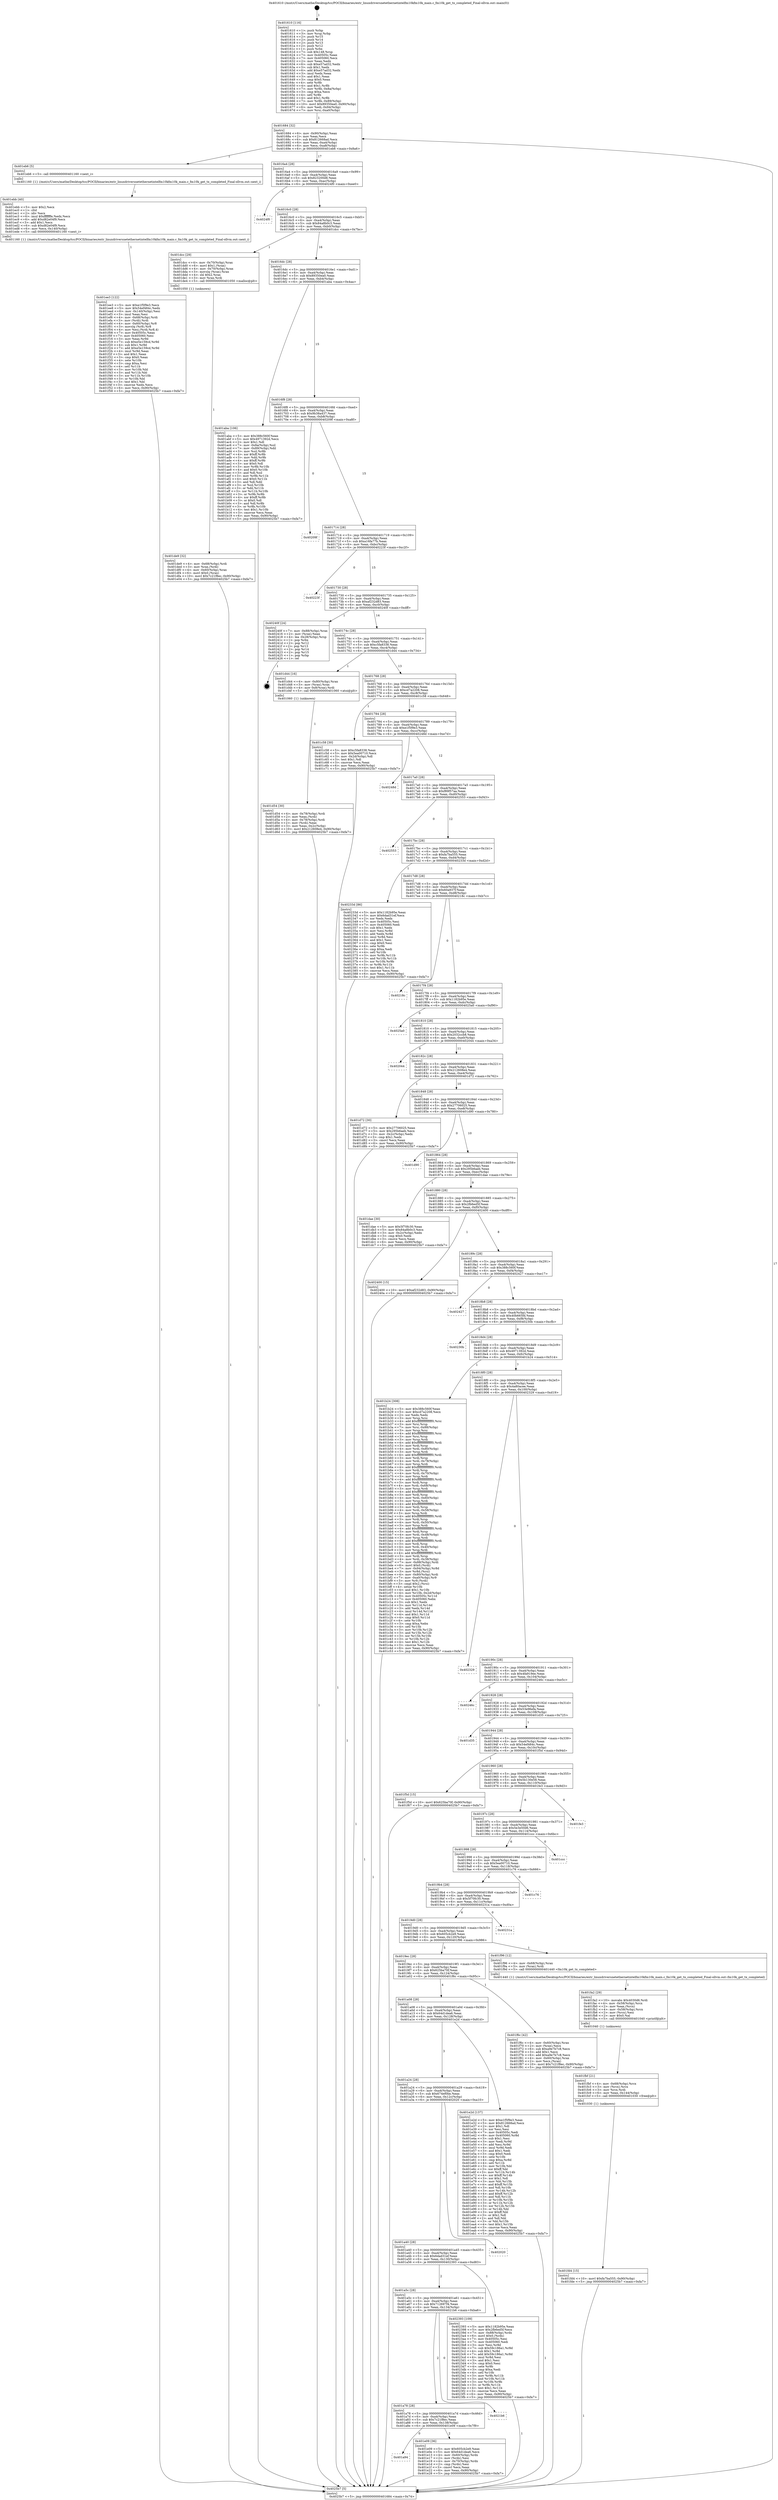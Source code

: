 digraph "0x401610" {
  label = "0x401610 (/mnt/c/Users/mathe/Desktop/tcc/POCII/binaries/extr_linuxdriversnetethernetintelfm10kfm10k_main.c_fm10k_get_tx_completed_Final-ollvm.out::main(0))"
  labelloc = "t"
  node[shape=record]

  Entry [label="",width=0.3,height=0.3,shape=circle,fillcolor=black,style=filled]
  "0x401684" [label="{
     0x401684 [32]\l
     | [instrs]\l
     &nbsp;&nbsp;0x401684 \<+6\>: mov -0x90(%rbp),%eax\l
     &nbsp;&nbsp;0x40168a \<+2\>: mov %eax,%ecx\l
     &nbsp;&nbsp;0x40168c \<+6\>: sub $0x812668ad,%ecx\l
     &nbsp;&nbsp;0x401692 \<+6\>: mov %eax,-0xa4(%rbp)\l
     &nbsp;&nbsp;0x401698 \<+6\>: mov %ecx,-0xa8(%rbp)\l
     &nbsp;&nbsp;0x40169e \<+6\>: je 0000000000401eb6 \<main+0x8a6\>\l
  }"]
  "0x401eb6" [label="{
     0x401eb6 [5]\l
     | [instrs]\l
     &nbsp;&nbsp;0x401eb6 \<+5\>: call 0000000000401160 \<next_i\>\l
     | [calls]\l
     &nbsp;&nbsp;0x401160 \{1\} (/mnt/c/Users/mathe/Desktop/tcc/POCII/binaries/extr_linuxdriversnetethernetintelfm10kfm10k_main.c_fm10k_get_tx_completed_Final-ollvm.out::next_i)\l
  }"]
  "0x4016a4" [label="{
     0x4016a4 [28]\l
     | [instrs]\l
     &nbsp;&nbsp;0x4016a4 \<+5\>: jmp 00000000004016a9 \<main+0x99\>\l
     &nbsp;&nbsp;0x4016a9 \<+6\>: mov -0xa4(%rbp),%eax\l
     &nbsp;&nbsp;0x4016af \<+5\>: sub $0x823200d8,%eax\l
     &nbsp;&nbsp;0x4016b4 \<+6\>: mov %eax,-0xac(%rbp)\l
     &nbsp;&nbsp;0x4016ba \<+6\>: je 00000000004024f0 \<main+0xee0\>\l
  }"]
  Exit [label="",width=0.3,height=0.3,shape=circle,fillcolor=black,style=filled,peripheries=2]
  "0x4024f0" [label="{
     0x4024f0\l
  }", style=dashed]
  "0x4016c0" [label="{
     0x4016c0 [28]\l
     | [instrs]\l
     &nbsp;&nbsp;0x4016c0 \<+5\>: jmp 00000000004016c5 \<main+0xb5\>\l
     &nbsp;&nbsp;0x4016c5 \<+6\>: mov -0xa4(%rbp),%eax\l
     &nbsp;&nbsp;0x4016cb \<+5\>: sub $0x84a8b0c3,%eax\l
     &nbsp;&nbsp;0x4016d0 \<+6\>: mov %eax,-0xb0(%rbp)\l
     &nbsp;&nbsp;0x4016d6 \<+6\>: je 0000000000401dcc \<main+0x7bc\>\l
  }"]
  "0x401fd4" [label="{
     0x401fd4 [15]\l
     | [instrs]\l
     &nbsp;&nbsp;0x401fd4 \<+10\>: movl $0xfa7ba555,-0x90(%rbp)\l
     &nbsp;&nbsp;0x401fde \<+5\>: jmp 00000000004025b7 \<main+0xfa7\>\l
  }"]
  "0x401dcc" [label="{
     0x401dcc [29]\l
     | [instrs]\l
     &nbsp;&nbsp;0x401dcc \<+4\>: mov -0x70(%rbp),%rax\l
     &nbsp;&nbsp;0x401dd0 \<+6\>: movl $0x1,(%rax)\l
     &nbsp;&nbsp;0x401dd6 \<+4\>: mov -0x70(%rbp),%rax\l
     &nbsp;&nbsp;0x401dda \<+3\>: movslq (%rax),%rax\l
     &nbsp;&nbsp;0x401ddd \<+4\>: shl $0x2,%rax\l
     &nbsp;&nbsp;0x401de1 \<+3\>: mov %rax,%rdi\l
     &nbsp;&nbsp;0x401de4 \<+5\>: call 0000000000401050 \<malloc@plt\>\l
     | [calls]\l
     &nbsp;&nbsp;0x401050 \{1\} (unknown)\l
  }"]
  "0x4016dc" [label="{
     0x4016dc [28]\l
     | [instrs]\l
     &nbsp;&nbsp;0x4016dc \<+5\>: jmp 00000000004016e1 \<main+0xd1\>\l
     &nbsp;&nbsp;0x4016e1 \<+6\>: mov -0xa4(%rbp),%eax\l
     &nbsp;&nbsp;0x4016e7 \<+5\>: sub $0x89350ea0,%eax\l
     &nbsp;&nbsp;0x4016ec \<+6\>: mov %eax,-0xb4(%rbp)\l
     &nbsp;&nbsp;0x4016f2 \<+6\>: je 0000000000401aba \<main+0x4aa\>\l
  }"]
  "0x401fbf" [label="{
     0x401fbf [21]\l
     | [instrs]\l
     &nbsp;&nbsp;0x401fbf \<+4\>: mov -0x68(%rbp),%rcx\l
     &nbsp;&nbsp;0x401fc3 \<+3\>: mov (%rcx),%rcx\l
     &nbsp;&nbsp;0x401fc6 \<+3\>: mov %rcx,%rdi\l
     &nbsp;&nbsp;0x401fc9 \<+6\>: mov %eax,-0x144(%rbp)\l
     &nbsp;&nbsp;0x401fcf \<+5\>: call 0000000000401030 \<free@plt\>\l
     | [calls]\l
     &nbsp;&nbsp;0x401030 \{1\} (unknown)\l
  }"]
  "0x401aba" [label="{
     0x401aba [106]\l
     | [instrs]\l
     &nbsp;&nbsp;0x401aba \<+5\>: mov $0x388c560f,%eax\l
     &nbsp;&nbsp;0x401abf \<+5\>: mov $0x4971392d,%ecx\l
     &nbsp;&nbsp;0x401ac4 \<+2\>: mov $0x1,%dl\l
     &nbsp;&nbsp;0x401ac6 \<+7\>: mov -0x8a(%rbp),%sil\l
     &nbsp;&nbsp;0x401acd \<+7\>: mov -0x89(%rbp),%dil\l
     &nbsp;&nbsp;0x401ad4 \<+3\>: mov %sil,%r8b\l
     &nbsp;&nbsp;0x401ad7 \<+4\>: xor $0xff,%r8b\l
     &nbsp;&nbsp;0x401adb \<+3\>: mov %dil,%r9b\l
     &nbsp;&nbsp;0x401ade \<+4\>: xor $0xff,%r9b\l
     &nbsp;&nbsp;0x401ae2 \<+3\>: xor $0x0,%dl\l
     &nbsp;&nbsp;0x401ae5 \<+3\>: mov %r8b,%r10b\l
     &nbsp;&nbsp;0x401ae8 \<+4\>: and $0x0,%r10b\l
     &nbsp;&nbsp;0x401aec \<+3\>: and %dl,%sil\l
     &nbsp;&nbsp;0x401aef \<+3\>: mov %r9b,%r11b\l
     &nbsp;&nbsp;0x401af2 \<+4\>: and $0x0,%r11b\l
     &nbsp;&nbsp;0x401af6 \<+3\>: and %dl,%dil\l
     &nbsp;&nbsp;0x401af9 \<+3\>: or %sil,%r10b\l
     &nbsp;&nbsp;0x401afc \<+3\>: or %dil,%r11b\l
     &nbsp;&nbsp;0x401aff \<+3\>: xor %r11b,%r10b\l
     &nbsp;&nbsp;0x401b02 \<+3\>: or %r9b,%r8b\l
     &nbsp;&nbsp;0x401b05 \<+4\>: xor $0xff,%r8b\l
     &nbsp;&nbsp;0x401b09 \<+3\>: or $0x0,%dl\l
     &nbsp;&nbsp;0x401b0c \<+3\>: and %dl,%r8b\l
     &nbsp;&nbsp;0x401b0f \<+3\>: or %r8b,%r10b\l
     &nbsp;&nbsp;0x401b12 \<+4\>: test $0x1,%r10b\l
     &nbsp;&nbsp;0x401b16 \<+3\>: cmovne %ecx,%eax\l
     &nbsp;&nbsp;0x401b19 \<+6\>: mov %eax,-0x90(%rbp)\l
     &nbsp;&nbsp;0x401b1f \<+5\>: jmp 00000000004025b7 \<main+0xfa7\>\l
  }"]
  "0x4016f8" [label="{
     0x4016f8 [28]\l
     | [instrs]\l
     &nbsp;&nbsp;0x4016f8 \<+5\>: jmp 00000000004016fd \<main+0xed\>\l
     &nbsp;&nbsp;0x4016fd \<+6\>: mov -0xa4(%rbp),%eax\l
     &nbsp;&nbsp;0x401703 \<+5\>: sub $0x9b38a437,%eax\l
     &nbsp;&nbsp;0x401708 \<+6\>: mov %eax,-0xb8(%rbp)\l
     &nbsp;&nbsp;0x40170e \<+6\>: je 000000000040209f \<main+0xa8f\>\l
  }"]
  "0x4025b7" [label="{
     0x4025b7 [5]\l
     | [instrs]\l
     &nbsp;&nbsp;0x4025b7 \<+5\>: jmp 0000000000401684 \<main+0x74\>\l
  }"]
  "0x401610" [label="{
     0x401610 [116]\l
     | [instrs]\l
     &nbsp;&nbsp;0x401610 \<+1\>: push %rbp\l
     &nbsp;&nbsp;0x401611 \<+3\>: mov %rsp,%rbp\l
     &nbsp;&nbsp;0x401614 \<+2\>: push %r15\l
     &nbsp;&nbsp;0x401616 \<+2\>: push %r14\l
     &nbsp;&nbsp;0x401618 \<+2\>: push %r13\l
     &nbsp;&nbsp;0x40161a \<+2\>: push %r12\l
     &nbsp;&nbsp;0x40161c \<+1\>: push %rbx\l
     &nbsp;&nbsp;0x40161d \<+7\>: sub $0x148,%rsp\l
     &nbsp;&nbsp;0x401624 \<+7\>: mov 0x40505c,%eax\l
     &nbsp;&nbsp;0x40162b \<+7\>: mov 0x405060,%ecx\l
     &nbsp;&nbsp;0x401632 \<+2\>: mov %eax,%edx\l
     &nbsp;&nbsp;0x401634 \<+6\>: sub $0xe57ad32,%edx\l
     &nbsp;&nbsp;0x40163a \<+3\>: sub $0x1,%edx\l
     &nbsp;&nbsp;0x40163d \<+6\>: add $0xe57ad32,%edx\l
     &nbsp;&nbsp;0x401643 \<+3\>: imul %edx,%eax\l
     &nbsp;&nbsp;0x401646 \<+3\>: and $0x1,%eax\l
     &nbsp;&nbsp;0x401649 \<+3\>: cmp $0x0,%eax\l
     &nbsp;&nbsp;0x40164c \<+4\>: sete %r8b\l
     &nbsp;&nbsp;0x401650 \<+4\>: and $0x1,%r8b\l
     &nbsp;&nbsp;0x401654 \<+7\>: mov %r8b,-0x8a(%rbp)\l
     &nbsp;&nbsp;0x40165b \<+3\>: cmp $0xa,%ecx\l
     &nbsp;&nbsp;0x40165e \<+4\>: setl %r8b\l
     &nbsp;&nbsp;0x401662 \<+4\>: and $0x1,%r8b\l
     &nbsp;&nbsp;0x401666 \<+7\>: mov %r8b,-0x89(%rbp)\l
     &nbsp;&nbsp;0x40166d \<+10\>: movl $0x89350ea0,-0x90(%rbp)\l
     &nbsp;&nbsp;0x401677 \<+6\>: mov %edi,-0x94(%rbp)\l
     &nbsp;&nbsp;0x40167d \<+7\>: mov %rsi,-0xa0(%rbp)\l
  }"]
  "0x401fa2" [label="{
     0x401fa2 [29]\l
     | [instrs]\l
     &nbsp;&nbsp;0x401fa2 \<+10\>: movabs $0x4030d6,%rdi\l
     &nbsp;&nbsp;0x401fac \<+4\>: mov -0x58(%rbp),%rcx\l
     &nbsp;&nbsp;0x401fb0 \<+2\>: mov %eax,(%rcx)\l
     &nbsp;&nbsp;0x401fb2 \<+4\>: mov -0x58(%rbp),%rcx\l
     &nbsp;&nbsp;0x401fb6 \<+2\>: mov (%rcx),%esi\l
     &nbsp;&nbsp;0x401fb8 \<+2\>: mov $0x0,%al\l
     &nbsp;&nbsp;0x401fba \<+5\>: call 0000000000401040 \<printf@plt\>\l
     | [calls]\l
     &nbsp;&nbsp;0x401040 \{1\} (unknown)\l
  }"]
  "0x40209f" [label="{
     0x40209f\l
  }", style=dashed]
  "0x401714" [label="{
     0x401714 [28]\l
     | [instrs]\l
     &nbsp;&nbsp;0x401714 \<+5\>: jmp 0000000000401719 \<main+0x109\>\l
     &nbsp;&nbsp;0x401719 \<+6\>: mov -0xa4(%rbp),%eax\l
     &nbsp;&nbsp;0x40171f \<+5\>: sub $0xa16fa77b,%eax\l
     &nbsp;&nbsp;0x401724 \<+6\>: mov %eax,-0xbc(%rbp)\l
     &nbsp;&nbsp;0x40172a \<+6\>: je 000000000040223f \<main+0xc2f\>\l
  }"]
  "0x401ee3" [label="{
     0x401ee3 [122]\l
     | [instrs]\l
     &nbsp;&nbsp;0x401ee3 \<+5\>: mov $0xe1f5f9e3,%ecx\l
     &nbsp;&nbsp;0x401ee8 \<+5\>: mov $0x54ef484c,%edx\l
     &nbsp;&nbsp;0x401eed \<+6\>: mov -0x140(%rbp),%esi\l
     &nbsp;&nbsp;0x401ef3 \<+3\>: imul %eax,%esi\l
     &nbsp;&nbsp;0x401ef6 \<+4\>: mov -0x68(%rbp),%rdi\l
     &nbsp;&nbsp;0x401efa \<+3\>: mov (%rdi),%rdi\l
     &nbsp;&nbsp;0x401efd \<+4\>: mov -0x60(%rbp),%r8\l
     &nbsp;&nbsp;0x401f01 \<+3\>: movslq (%r8),%r8\l
     &nbsp;&nbsp;0x401f04 \<+4\>: mov %esi,(%rdi,%r8,4)\l
     &nbsp;&nbsp;0x401f08 \<+7\>: mov 0x40505c,%eax\l
     &nbsp;&nbsp;0x401f0f \<+7\>: mov 0x405060,%esi\l
     &nbsp;&nbsp;0x401f16 \<+3\>: mov %eax,%r9d\l
     &nbsp;&nbsp;0x401f19 \<+7\>: sub $0xe5e159cd,%r9d\l
     &nbsp;&nbsp;0x401f20 \<+4\>: sub $0x1,%r9d\l
     &nbsp;&nbsp;0x401f24 \<+7\>: add $0xe5e159cd,%r9d\l
     &nbsp;&nbsp;0x401f2b \<+4\>: imul %r9d,%eax\l
     &nbsp;&nbsp;0x401f2f \<+3\>: and $0x1,%eax\l
     &nbsp;&nbsp;0x401f32 \<+3\>: cmp $0x0,%eax\l
     &nbsp;&nbsp;0x401f35 \<+4\>: sete %r10b\l
     &nbsp;&nbsp;0x401f39 \<+3\>: cmp $0xa,%esi\l
     &nbsp;&nbsp;0x401f3c \<+4\>: setl %r11b\l
     &nbsp;&nbsp;0x401f40 \<+3\>: mov %r10b,%bl\l
     &nbsp;&nbsp;0x401f43 \<+3\>: and %r11b,%bl\l
     &nbsp;&nbsp;0x401f46 \<+3\>: xor %r11b,%r10b\l
     &nbsp;&nbsp;0x401f49 \<+3\>: or %r10b,%bl\l
     &nbsp;&nbsp;0x401f4c \<+3\>: test $0x1,%bl\l
     &nbsp;&nbsp;0x401f4f \<+3\>: cmovne %edx,%ecx\l
     &nbsp;&nbsp;0x401f52 \<+6\>: mov %ecx,-0x90(%rbp)\l
     &nbsp;&nbsp;0x401f58 \<+5\>: jmp 00000000004025b7 \<main+0xfa7\>\l
  }"]
  "0x40223f" [label="{
     0x40223f\l
  }", style=dashed]
  "0x401730" [label="{
     0x401730 [28]\l
     | [instrs]\l
     &nbsp;&nbsp;0x401730 \<+5\>: jmp 0000000000401735 \<main+0x125\>\l
     &nbsp;&nbsp;0x401735 \<+6\>: mov -0xa4(%rbp),%eax\l
     &nbsp;&nbsp;0x40173b \<+5\>: sub $0xaf232d83,%eax\l
     &nbsp;&nbsp;0x401740 \<+6\>: mov %eax,-0xc0(%rbp)\l
     &nbsp;&nbsp;0x401746 \<+6\>: je 000000000040240f \<main+0xdff\>\l
  }"]
  "0x401ebb" [label="{
     0x401ebb [40]\l
     | [instrs]\l
     &nbsp;&nbsp;0x401ebb \<+5\>: mov $0x2,%ecx\l
     &nbsp;&nbsp;0x401ec0 \<+1\>: cltd\l
     &nbsp;&nbsp;0x401ec1 \<+2\>: idiv %ecx\l
     &nbsp;&nbsp;0x401ec3 \<+6\>: imul $0xfffffffe,%edx,%ecx\l
     &nbsp;&nbsp;0x401ec9 \<+6\>: add $0xd82e04f9,%ecx\l
     &nbsp;&nbsp;0x401ecf \<+3\>: add $0x1,%ecx\l
     &nbsp;&nbsp;0x401ed2 \<+6\>: sub $0xd82e04f9,%ecx\l
     &nbsp;&nbsp;0x401ed8 \<+6\>: mov %ecx,-0x140(%rbp)\l
     &nbsp;&nbsp;0x401ede \<+5\>: call 0000000000401160 \<next_i\>\l
     | [calls]\l
     &nbsp;&nbsp;0x401160 \{1\} (/mnt/c/Users/mathe/Desktop/tcc/POCII/binaries/extr_linuxdriversnetethernetintelfm10kfm10k_main.c_fm10k_get_tx_completed_Final-ollvm.out::next_i)\l
  }"]
  "0x40240f" [label="{
     0x40240f [24]\l
     | [instrs]\l
     &nbsp;&nbsp;0x40240f \<+7\>: mov -0x88(%rbp),%rax\l
     &nbsp;&nbsp;0x402416 \<+2\>: mov (%rax),%eax\l
     &nbsp;&nbsp;0x402418 \<+4\>: lea -0x28(%rbp),%rsp\l
     &nbsp;&nbsp;0x40241c \<+1\>: pop %rbx\l
     &nbsp;&nbsp;0x40241d \<+2\>: pop %r12\l
     &nbsp;&nbsp;0x40241f \<+2\>: pop %r13\l
     &nbsp;&nbsp;0x402421 \<+2\>: pop %r14\l
     &nbsp;&nbsp;0x402423 \<+2\>: pop %r15\l
     &nbsp;&nbsp;0x402425 \<+1\>: pop %rbp\l
     &nbsp;&nbsp;0x402426 \<+1\>: ret\l
  }"]
  "0x40174c" [label="{
     0x40174c [28]\l
     | [instrs]\l
     &nbsp;&nbsp;0x40174c \<+5\>: jmp 0000000000401751 \<main+0x141\>\l
     &nbsp;&nbsp;0x401751 \<+6\>: mov -0xa4(%rbp),%eax\l
     &nbsp;&nbsp;0x401757 \<+5\>: sub $0xc5fa8338,%eax\l
     &nbsp;&nbsp;0x40175c \<+6\>: mov %eax,-0xc4(%rbp)\l
     &nbsp;&nbsp;0x401762 \<+6\>: je 0000000000401d44 \<main+0x734\>\l
  }"]
  "0x401a94" [label="{
     0x401a94\l
  }", style=dashed]
  "0x401d44" [label="{
     0x401d44 [16]\l
     | [instrs]\l
     &nbsp;&nbsp;0x401d44 \<+4\>: mov -0x80(%rbp),%rax\l
     &nbsp;&nbsp;0x401d48 \<+3\>: mov (%rax),%rax\l
     &nbsp;&nbsp;0x401d4b \<+4\>: mov 0x8(%rax),%rdi\l
     &nbsp;&nbsp;0x401d4f \<+5\>: call 0000000000401060 \<atoi@plt\>\l
     | [calls]\l
     &nbsp;&nbsp;0x401060 \{1\} (unknown)\l
  }"]
  "0x401768" [label="{
     0x401768 [28]\l
     | [instrs]\l
     &nbsp;&nbsp;0x401768 \<+5\>: jmp 000000000040176d \<main+0x15d\>\l
     &nbsp;&nbsp;0x40176d \<+6\>: mov -0xa4(%rbp),%eax\l
     &nbsp;&nbsp;0x401773 \<+5\>: sub $0xcd7a2208,%eax\l
     &nbsp;&nbsp;0x401778 \<+6\>: mov %eax,-0xc8(%rbp)\l
     &nbsp;&nbsp;0x40177e \<+6\>: je 0000000000401c58 \<main+0x648\>\l
  }"]
  "0x401e09" [label="{
     0x401e09 [36]\l
     | [instrs]\l
     &nbsp;&nbsp;0x401e09 \<+5\>: mov $0x605cb2e9,%eax\l
     &nbsp;&nbsp;0x401e0e \<+5\>: mov $0x64d1dea6,%ecx\l
     &nbsp;&nbsp;0x401e13 \<+4\>: mov -0x60(%rbp),%rdx\l
     &nbsp;&nbsp;0x401e17 \<+2\>: mov (%rdx),%esi\l
     &nbsp;&nbsp;0x401e19 \<+4\>: mov -0x70(%rbp),%rdx\l
     &nbsp;&nbsp;0x401e1d \<+2\>: cmp (%rdx),%esi\l
     &nbsp;&nbsp;0x401e1f \<+3\>: cmovl %ecx,%eax\l
     &nbsp;&nbsp;0x401e22 \<+6\>: mov %eax,-0x90(%rbp)\l
     &nbsp;&nbsp;0x401e28 \<+5\>: jmp 00000000004025b7 \<main+0xfa7\>\l
  }"]
  "0x401c58" [label="{
     0x401c58 [30]\l
     | [instrs]\l
     &nbsp;&nbsp;0x401c58 \<+5\>: mov $0xc5fa8338,%eax\l
     &nbsp;&nbsp;0x401c5d \<+5\>: mov $0x5ea00710,%ecx\l
     &nbsp;&nbsp;0x401c62 \<+3\>: mov -0x2d(%rbp),%dl\l
     &nbsp;&nbsp;0x401c65 \<+3\>: test $0x1,%dl\l
     &nbsp;&nbsp;0x401c68 \<+3\>: cmovne %ecx,%eax\l
     &nbsp;&nbsp;0x401c6b \<+6\>: mov %eax,-0x90(%rbp)\l
     &nbsp;&nbsp;0x401c71 \<+5\>: jmp 00000000004025b7 \<main+0xfa7\>\l
  }"]
  "0x401784" [label="{
     0x401784 [28]\l
     | [instrs]\l
     &nbsp;&nbsp;0x401784 \<+5\>: jmp 0000000000401789 \<main+0x179\>\l
     &nbsp;&nbsp;0x401789 \<+6\>: mov -0xa4(%rbp),%eax\l
     &nbsp;&nbsp;0x40178f \<+5\>: sub $0xe1f5f9e3,%eax\l
     &nbsp;&nbsp;0x401794 \<+6\>: mov %eax,-0xcc(%rbp)\l
     &nbsp;&nbsp;0x40179a \<+6\>: je 000000000040248d \<main+0xe7d\>\l
  }"]
  "0x401a78" [label="{
     0x401a78 [28]\l
     | [instrs]\l
     &nbsp;&nbsp;0x401a78 \<+5\>: jmp 0000000000401a7d \<main+0x46d\>\l
     &nbsp;&nbsp;0x401a7d \<+6\>: mov -0xa4(%rbp),%eax\l
     &nbsp;&nbsp;0x401a83 \<+5\>: sub $0x7c21f8ec,%eax\l
     &nbsp;&nbsp;0x401a88 \<+6\>: mov %eax,-0x138(%rbp)\l
     &nbsp;&nbsp;0x401a8e \<+6\>: je 0000000000401e09 \<main+0x7f9\>\l
  }"]
  "0x40248d" [label="{
     0x40248d\l
  }", style=dashed]
  "0x4017a0" [label="{
     0x4017a0 [28]\l
     | [instrs]\l
     &nbsp;&nbsp;0x4017a0 \<+5\>: jmp 00000000004017a5 \<main+0x195\>\l
     &nbsp;&nbsp;0x4017a5 \<+6\>: mov -0xa4(%rbp),%eax\l
     &nbsp;&nbsp;0x4017ab \<+5\>: sub $0xf89f57aa,%eax\l
     &nbsp;&nbsp;0x4017b0 \<+6\>: mov %eax,-0xd0(%rbp)\l
     &nbsp;&nbsp;0x4017b6 \<+6\>: je 0000000000402553 \<main+0xf43\>\l
  }"]
  "0x4021b6" [label="{
     0x4021b6\l
  }", style=dashed]
  "0x402553" [label="{
     0x402553\l
  }", style=dashed]
  "0x4017bc" [label="{
     0x4017bc [28]\l
     | [instrs]\l
     &nbsp;&nbsp;0x4017bc \<+5\>: jmp 00000000004017c1 \<main+0x1b1\>\l
     &nbsp;&nbsp;0x4017c1 \<+6\>: mov -0xa4(%rbp),%eax\l
     &nbsp;&nbsp;0x4017c7 \<+5\>: sub $0xfa7ba555,%eax\l
     &nbsp;&nbsp;0x4017cc \<+6\>: mov %eax,-0xd4(%rbp)\l
     &nbsp;&nbsp;0x4017d2 \<+6\>: je 000000000040233d \<main+0xd2d\>\l
  }"]
  "0x401a5c" [label="{
     0x401a5c [28]\l
     | [instrs]\l
     &nbsp;&nbsp;0x401a5c \<+5\>: jmp 0000000000401a61 \<main+0x451\>\l
     &nbsp;&nbsp;0x401a61 \<+6\>: mov -0xa4(%rbp),%eax\l
     &nbsp;&nbsp;0x401a67 \<+5\>: sub $0x712697f4,%eax\l
     &nbsp;&nbsp;0x401a6c \<+6\>: mov %eax,-0x134(%rbp)\l
     &nbsp;&nbsp;0x401a72 \<+6\>: je 00000000004021b6 \<main+0xba6\>\l
  }"]
  "0x40233d" [label="{
     0x40233d [86]\l
     | [instrs]\l
     &nbsp;&nbsp;0x40233d \<+5\>: mov $0x1182b95e,%eax\l
     &nbsp;&nbsp;0x402342 \<+5\>: mov $0x6dad31ef,%ecx\l
     &nbsp;&nbsp;0x402347 \<+2\>: xor %edx,%edx\l
     &nbsp;&nbsp;0x402349 \<+7\>: mov 0x40505c,%esi\l
     &nbsp;&nbsp;0x402350 \<+7\>: mov 0x405060,%edi\l
     &nbsp;&nbsp;0x402357 \<+3\>: sub $0x1,%edx\l
     &nbsp;&nbsp;0x40235a \<+3\>: mov %esi,%r8d\l
     &nbsp;&nbsp;0x40235d \<+3\>: add %edx,%r8d\l
     &nbsp;&nbsp;0x402360 \<+4\>: imul %r8d,%esi\l
     &nbsp;&nbsp;0x402364 \<+3\>: and $0x1,%esi\l
     &nbsp;&nbsp;0x402367 \<+3\>: cmp $0x0,%esi\l
     &nbsp;&nbsp;0x40236a \<+4\>: sete %r9b\l
     &nbsp;&nbsp;0x40236e \<+3\>: cmp $0xa,%edi\l
     &nbsp;&nbsp;0x402371 \<+4\>: setl %r10b\l
     &nbsp;&nbsp;0x402375 \<+3\>: mov %r9b,%r11b\l
     &nbsp;&nbsp;0x402378 \<+3\>: and %r10b,%r11b\l
     &nbsp;&nbsp;0x40237b \<+3\>: xor %r10b,%r9b\l
     &nbsp;&nbsp;0x40237e \<+3\>: or %r9b,%r11b\l
     &nbsp;&nbsp;0x402381 \<+4\>: test $0x1,%r11b\l
     &nbsp;&nbsp;0x402385 \<+3\>: cmovne %ecx,%eax\l
     &nbsp;&nbsp;0x402388 \<+6\>: mov %eax,-0x90(%rbp)\l
     &nbsp;&nbsp;0x40238e \<+5\>: jmp 00000000004025b7 \<main+0xfa7\>\l
  }"]
  "0x4017d8" [label="{
     0x4017d8 [28]\l
     | [instrs]\l
     &nbsp;&nbsp;0x4017d8 \<+5\>: jmp 00000000004017dd \<main+0x1cd\>\l
     &nbsp;&nbsp;0x4017dd \<+6\>: mov -0xa4(%rbp),%eax\l
     &nbsp;&nbsp;0x4017e3 \<+5\>: sub $0x60a937f,%eax\l
     &nbsp;&nbsp;0x4017e8 \<+6\>: mov %eax,-0xd8(%rbp)\l
     &nbsp;&nbsp;0x4017ee \<+6\>: je 000000000040218c \<main+0xb7c\>\l
  }"]
  "0x402393" [label="{
     0x402393 [109]\l
     | [instrs]\l
     &nbsp;&nbsp;0x402393 \<+5\>: mov $0x1182b95e,%eax\l
     &nbsp;&nbsp;0x402398 \<+5\>: mov $0x2fb6ed5f,%ecx\l
     &nbsp;&nbsp;0x40239d \<+7\>: mov -0x88(%rbp),%rdx\l
     &nbsp;&nbsp;0x4023a4 \<+6\>: movl $0x0,(%rdx)\l
     &nbsp;&nbsp;0x4023aa \<+7\>: mov 0x40505c,%esi\l
     &nbsp;&nbsp;0x4023b1 \<+7\>: mov 0x405060,%edi\l
     &nbsp;&nbsp;0x4023b8 \<+3\>: mov %esi,%r8d\l
     &nbsp;&nbsp;0x4023bb \<+7\>: sub $0x59c186a1,%r8d\l
     &nbsp;&nbsp;0x4023c2 \<+4\>: sub $0x1,%r8d\l
     &nbsp;&nbsp;0x4023c6 \<+7\>: add $0x59c186a1,%r8d\l
     &nbsp;&nbsp;0x4023cd \<+4\>: imul %r8d,%esi\l
     &nbsp;&nbsp;0x4023d1 \<+3\>: and $0x1,%esi\l
     &nbsp;&nbsp;0x4023d4 \<+3\>: cmp $0x0,%esi\l
     &nbsp;&nbsp;0x4023d7 \<+4\>: sete %r9b\l
     &nbsp;&nbsp;0x4023db \<+3\>: cmp $0xa,%edi\l
     &nbsp;&nbsp;0x4023de \<+4\>: setl %r10b\l
     &nbsp;&nbsp;0x4023e2 \<+3\>: mov %r9b,%r11b\l
     &nbsp;&nbsp;0x4023e5 \<+3\>: and %r10b,%r11b\l
     &nbsp;&nbsp;0x4023e8 \<+3\>: xor %r10b,%r9b\l
     &nbsp;&nbsp;0x4023eb \<+3\>: or %r9b,%r11b\l
     &nbsp;&nbsp;0x4023ee \<+4\>: test $0x1,%r11b\l
     &nbsp;&nbsp;0x4023f2 \<+3\>: cmovne %ecx,%eax\l
     &nbsp;&nbsp;0x4023f5 \<+6\>: mov %eax,-0x90(%rbp)\l
     &nbsp;&nbsp;0x4023fb \<+5\>: jmp 00000000004025b7 \<main+0xfa7\>\l
  }"]
  "0x40218c" [label="{
     0x40218c\l
  }", style=dashed]
  "0x4017f4" [label="{
     0x4017f4 [28]\l
     | [instrs]\l
     &nbsp;&nbsp;0x4017f4 \<+5\>: jmp 00000000004017f9 \<main+0x1e9\>\l
     &nbsp;&nbsp;0x4017f9 \<+6\>: mov -0xa4(%rbp),%eax\l
     &nbsp;&nbsp;0x4017ff \<+5\>: sub $0x1182b95e,%eax\l
     &nbsp;&nbsp;0x401804 \<+6\>: mov %eax,-0xdc(%rbp)\l
     &nbsp;&nbsp;0x40180a \<+6\>: je 00000000004025a0 \<main+0xf90\>\l
  }"]
  "0x401a40" [label="{
     0x401a40 [28]\l
     | [instrs]\l
     &nbsp;&nbsp;0x401a40 \<+5\>: jmp 0000000000401a45 \<main+0x435\>\l
     &nbsp;&nbsp;0x401a45 \<+6\>: mov -0xa4(%rbp),%eax\l
     &nbsp;&nbsp;0x401a4b \<+5\>: sub $0x6dad31ef,%eax\l
     &nbsp;&nbsp;0x401a50 \<+6\>: mov %eax,-0x130(%rbp)\l
     &nbsp;&nbsp;0x401a56 \<+6\>: je 0000000000402393 \<main+0xd83\>\l
  }"]
  "0x4025a0" [label="{
     0x4025a0\l
  }", style=dashed]
  "0x401810" [label="{
     0x401810 [28]\l
     | [instrs]\l
     &nbsp;&nbsp;0x401810 \<+5\>: jmp 0000000000401815 \<main+0x205\>\l
     &nbsp;&nbsp;0x401815 \<+6\>: mov -0xa4(%rbp),%eax\l
     &nbsp;&nbsp;0x40181b \<+5\>: sub $0x2032ccb8,%eax\l
     &nbsp;&nbsp;0x401820 \<+6\>: mov %eax,-0xe0(%rbp)\l
     &nbsp;&nbsp;0x401826 \<+6\>: je 0000000000402044 \<main+0xa34\>\l
  }"]
  "0x402020" [label="{
     0x402020\l
  }", style=dashed]
  "0x402044" [label="{
     0x402044\l
  }", style=dashed]
  "0x40182c" [label="{
     0x40182c [28]\l
     | [instrs]\l
     &nbsp;&nbsp;0x40182c \<+5\>: jmp 0000000000401831 \<main+0x221\>\l
     &nbsp;&nbsp;0x401831 \<+6\>: mov -0xa4(%rbp),%eax\l
     &nbsp;&nbsp;0x401837 \<+5\>: sub $0x212608e4,%eax\l
     &nbsp;&nbsp;0x40183c \<+6\>: mov %eax,-0xe4(%rbp)\l
     &nbsp;&nbsp;0x401842 \<+6\>: je 0000000000401d72 \<main+0x762\>\l
  }"]
  "0x401a24" [label="{
     0x401a24 [28]\l
     | [instrs]\l
     &nbsp;&nbsp;0x401a24 \<+5\>: jmp 0000000000401a29 \<main+0x419\>\l
     &nbsp;&nbsp;0x401a29 \<+6\>: mov -0xa4(%rbp),%eax\l
     &nbsp;&nbsp;0x401a2f \<+5\>: sub $0x674ef0be,%eax\l
     &nbsp;&nbsp;0x401a34 \<+6\>: mov %eax,-0x12c(%rbp)\l
     &nbsp;&nbsp;0x401a3a \<+6\>: je 0000000000402020 \<main+0xa10\>\l
  }"]
  "0x401d72" [label="{
     0x401d72 [30]\l
     | [instrs]\l
     &nbsp;&nbsp;0x401d72 \<+5\>: mov $0x27706025,%eax\l
     &nbsp;&nbsp;0x401d77 \<+5\>: mov $0x295b6aeb,%ecx\l
     &nbsp;&nbsp;0x401d7c \<+3\>: mov -0x2c(%rbp),%edx\l
     &nbsp;&nbsp;0x401d7f \<+3\>: cmp $0x1,%edx\l
     &nbsp;&nbsp;0x401d82 \<+3\>: cmovl %ecx,%eax\l
     &nbsp;&nbsp;0x401d85 \<+6\>: mov %eax,-0x90(%rbp)\l
     &nbsp;&nbsp;0x401d8b \<+5\>: jmp 00000000004025b7 \<main+0xfa7\>\l
  }"]
  "0x401848" [label="{
     0x401848 [28]\l
     | [instrs]\l
     &nbsp;&nbsp;0x401848 \<+5\>: jmp 000000000040184d \<main+0x23d\>\l
     &nbsp;&nbsp;0x40184d \<+6\>: mov -0xa4(%rbp),%eax\l
     &nbsp;&nbsp;0x401853 \<+5\>: sub $0x27706025,%eax\l
     &nbsp;&nbsp;0x401858 \<+6\>: mov %eax,-0xe8(%rbp)\l
     &nbsp;&nbsp;0x40185e \<+6\>: je 0000000000401d90 \<main+0x780\>\l
  }"]
  "0x401e2d" [label="{
     0x401e2d [137]\l
     | [instrs]\l
     &nbsp;&nbsp;0x401e2d \<+5\>: mov $0xe1f5f9e3,%eax\l
     &nbsp;&nbsp;0x401e32 \<+5\>: mov $0x812668ad,%ecx\l
     &nbsp;&nbsp;0x401e37 \<+2\>: mov $0x1,%dl\l
     &nbsp;&nbsp;0x401e39 \<+2\>: xor %esi,%esi\l
     &nbsp;&nbsp;0x401e3b \<+7\>: mov 0x40505c,%edi\l
     &nbsp;&nbsp;0x401e42 \<+8\>: mov 0x405060,%r8d\l
     &nbsp;&nbsp;0x401e4a \<+3\>: sub $0x1,%esi\l
     &nbsp;&nbsp;0x401e4d \<+3\>: mov %edi,%r9d\l
     &nbsp;&nbsp;0x401e50 \<+3\>: add %esi,%r9d\l
     &nbsp;&nbsp;0x401e53 \<+4\>: imul %r9d,%edi\l
     &nbsp;&nbsp;0x401e57 \<+3\>: and $0x1,%edi\l
     &nbsp;&nbsp;0x401e5a \<+3\>: cmp $0x0,%edi\l
     &nbsp;&nbsp;0x401e5d \<+4\>: sete %r10b\l
     &nbsp;&nbsp;0x401e61 \<+4\>: cmp $0xa,%r8d\l
     &nbsp;&nbsp;0x401e65 \<+4\>: setl %r11b\l
     &nbsp;&nbsp;0x401e69 \<+3\>: mov %r10b,%bl\l
     &nbsp;&nbsp;0x401e6c \<+3\>: xor $0xff,%bl\l
     &nbsp;&nbsp;0x401e6f \<+3\>: mov %r11b,%r14b\l
     &nbsp;&nbsp;0x401e72 \<+4\>: xor $0xff,%r14b\l
     &nbsp;&nbsp;0x401e76 \<+3\>: xor $0x1,%dl\l
     &nbsp;&nbsp;0x401e79 \<+3\>: mov %bl,%r15b\l
     &nbsp;&nbsp;0x401e7c \<+4\>: and $0xff,%r15b\l
     &nbsp;&nbsp;0x401e80 \<+3\>: and %dl,%r10b\l
     &nbsp;&nbsp;0x401e83 \<+3\>: mov %r14b,%r12b\l
     &nbsp;&nbsp;0x401e86 \<+4\>: and $0xff,%r12b\l
     &nbsp;&nbsp;0x401e8a \<+3\>: and %dl,%r11b\l
     &nbsp;&nbsp;0x401e8d \<+3\>: or %r10b,%r15b\l
     &nbsp;&nbsp;0x401e90 \<+3\>: or %r11b,%r12b\l
     &nbsp;&nbsp;0x401e93 \<+3\>: xor %r12b,%r15b\l
     &nbsp;&nbsp;0x401e96 \<+3\>: or %r14b,%bl\l
     &nbsp;&nbsp;0x401e99 \<+3\>: xor $0xff,%bl\l
     &nbsp;&nbsp;0x401e9c \<+3\>: or $0x1,%dl\l
     &nbsp;&nbsp;0x401e9f \<+2\>: and %dl,%bl\l
     &nbsp;&nbsp;0x401ea1 \<+3\>: or %bl,%r15b\l
     &nbsp;&nbsp;0x401ea4 \<+4\>: test $0x1,%r15b\l
     &nbsp;&nbsp;0x401ea8 \<+3\>: cmovne %ecx,%eax\l
     &nbsp;&nbsp;0x401eab \<+6\>: mov %eax,-0x90(%rbp)\l
     &nbsp;&nbsp;0x401eb1 \<+5\>: jmp 00000000004025b7 \<main+0xfa7\>\l
  }"]
  "0x401d90" [label="{
     0x401d90\l
  }", style=dashed]
  "0x401864" [label="{
     0x401864 [28]\l
     | [instrs]\l
     &nbsp;&nbsp;0x401864 \<+5\>: jmp 0000000000401869 \<main+0x259\>\l
     &nbsp;&nbsp;0x401869 \<+6\>: mov -0xa4(%rbp),%eax\l
     &nbsp;&nbsp;0x40186f \<+5\>: sub $0x295b6aeb,%eax\l
     &nbsp;&nbsp;0x401874 \<+6\>: mov %eax,-0xec(%rbp)\l
     &nbsp;&nbsp;0x40187a \<+6\>: je 0000000000401dae \<main+0x79e\>\l
  }"]
  "0x401a08" [label="{
     0x401a08 [28]\l
     | [instrs]\l
     &nbsp;&nbsp;0x401a08 \<+5\>: jmp 0000000000401a0d \<main+0x3fd\>\l
     &nbsp;&nbsp;0x401a0d \<+6\>: mov -0xa4(%rbp),%eax\l
     &nbsp;&nbsp;0x401a13 \<+5\>: sub $0x64d1dea6,%eax\l
     &nbsp;&nbsp;0x401a18 \<+6\>: mov %eax,-0x128(%rbp)\l
     &nbsp;&nbsp;0x401a1e \<+6\>: je 0000000000401e2d \<main+0x81d\>\l
  }"]
  "0x401dae" [label="{
     0x401dae [30]\l
     | [instrs]\l
     &nbsp;&nbsp;0x401dae \<+5\>: mov $0x5f70fc30,%eax\l
     &nbsp;&nbsp;0x401db3 \<+5\>: mov $0x84a8b0c3,%ecx\l
     &nbsp;&nbsp;0x401db8 \<+3\>: mov -0x2c(%rbp),%edx\l
     &nbsp;&nbsp;0x401dbb \<+3\>: cmp $0x0,%edx\l
     &nbsp;&nbsp;0x401dbe \<+3\>: cmove %ecx,%eax\l
     &nbsp;&nbsp;0x401dc1 \<+6\>: mov %eax,-0x90(%rbp)\l
     &nbsp;&nbsp;0x401dc7 \<+5\>: jmp 00000000004025b7 \<main+0xfa7\>\l
  }"]
  "0x401880" [label="{
     0x401880 [28]\l
     | [instrs]\l
     &nbsp;&nbsp;0x401880 \<+5\>: jmp 0000000000401885 \<main+0x275\>\l
     &nbsp;&nbsp;0x401885 \<+6\>: mov -0xa4(%rbp),%eax\l
     &nbsp;&nbsp;0x40188b \<+5\>: sub $0x2fb6ed5f,%eax\l
     &nbsp;&nbsp;0x401890 \<+6\>: mov %eax,-0xf0(%rbp)\l
     &nbsp;&nbsp;0x401896 \<+6\>: je 0000000000402400 \<main+0xdf0\>\l
  }"]
  "0x401f6c" [label="{
     0x401f6c [42]\l
     | [instrs]\l
     &nbsp;&nbsp;0x401f6c \<+4\>: mov -0x60(%rbp),%rax\l
     &nbsp;&nbsp;0x401f70 \<+2\>: mov (%rax),%ecx\l
     &nbsp;&nbsp;0x401f72 \<+6\>: sub $0xa9e7b7c8,%ecx\l
     &nbsp;&nbsp;0x401f78 \<+3\>: add $0x1,%ecx\l
     &nbsp;&nbsp;0x401f7b \<+6\>: add $0xa9e7b7c8,%ecx\l
     &nbsp;&nbsp;0x401f81 \<+4\>: mov -0x60(%rbp),%rax\l
     &nbsp;&nbsp;0x401f85 \<+2\>: mov %ecx,(%rax)\l
     &nbsp;&nbsp;0x401f87 \<+10\>: movl $0x7c21f8ec,-0x90(%rbp)\l
     &nbsp;&nbsp;0x401f91 \<+5\>: jmp 00000000004025b7 \<main+0xfa7\>\l
  }"]
  "0x402400" [label="{
     0x402400 [15]\l
     | [instrs]\l
     &nbsp;&nbsp;0x402400 \<+10\>: movl $0xaf232d83,-0x90(%rbp)\l
     &nbsp;&nbsp;0x40240a \<+5\>: jmp 00000000004025b7 \<main+0xfa7\>\l
  }"]
  "0x40189c" [label="{
     0x40189c [28]\l
     | [instrs]\l
     &nbsp;&nbsp;0x40189c \<+5\>: jmp 00000000004018a1 \<main+0x291\>\l
     &nbsp;&nbsp;0x4018a1 \<+6\>: mov -0xa4(%rbp),%eax\l
     &nbsp;&nbsp;0x4018a7 \<+5\>: sub $0x388c560f,%eax\l
     &nbsp;&nbsp;0x4018ac \<+6\>: mov %eax,-0xf4(%rbp)\l
     &nbsp;&nbsp;0x4018b2 \<+6\>: je 0000000000402427 \<main+0xe17\>\l
  }"]
  "0x4019ec" [label="{
     0x4019ec [28]\l
     | [instrs]\l
     &nbsp;&nbsp;0x4019ec \<+5\>: jmp 00000000004019f1 \<main+0x3e1\>\l
     &nbsp;&nbsp;0x4019f1 \<+6\>: mov -0xa4(%rbp),%eax\l
     &nbsp;&nbsp;0x4019f7 \<+5\>: sub $0x625ba70f,%eax\l
     &nbsp;&nbsp;0x4019fc \<+6\>: mov %eax,-0x124(%rbp)\l
     &nbsp;&nbsp;0x401a02 \<+6\>: je 0000000000401f6c \<main+0x95c\>\l
  }"]
  "0x402427" [label="{
     0x402427\l
  }", style=dashed]
  "0x4018b8" [label="{
     0x4018b8 [28]\l
     | [instrs]\l
     &nbsp;&nbsp;0x4018b8 \<+5\>: jmp 00000000004018bd \<main+0x2ad\>\l
     &nbsp;&nbsp;0x4018bd \<+6\>: mov -0xa4(%rbp),%eax\l
     &nbsp;&nbsp;0x4018c3 \<+5\>: sub $0x40b665fd,%eax\l
     &nbsp;&nbsp;0x4018c8 \<+6\>: mov %eax,-0xf8(%rbp)\l
     &nbsp;&nbsp;0x4018ce \<+6\>: je 000000000040230b \<main+0xcfb\>\l
  }"]
  "0x401f96" [label="{
     0x401f96 [12]\l
     | [instrs]\l
     &nbsp;&nbsp;0x401f96 \<+4\>: mov -0x68(%rbp),%rax\l
     &nbsp;&nbsp;0x401f9a \<+3\>: mov (%rax),%rdi\l
     &nbsp;&nbsp;0x401f9d \<+5\>: call 0000000000401440 \<fm10k_get_tx_completed\>\l
     | [calls]\l
     &nbsp;&nbsp;0x401440 \{1\} (/mnt/c/Users/mathe/Desktop/tcc/POCII/binaries/extr_linuxdriversnetethernetintelfm10kfm10k_main.c_fm10k_get_tx_completed_Final-ollvm.out::fm10k_get_tx_completed)\l
  }"]
  "0x40230b" [label="{
     0x40230b\l
  }", style=dashed]
  "0x4018d4" [label="{
     0x4018d4 [28]\l
     | [instrs]\l
     &nbsp;&nbsp;0x4018d4 \<+5\>: jmp 00000000004018d9 \<main+0x2c9\>\l
     &nbsp;&nbsp;0x4018d9 \<+6\>: mov -0xa4(%rbp),%eax\l
     &nbsp;&nbsp;0x4018df \<+5\>: sub $0x4971392d,%eax\l
     &nbsp;&nbsp;0x4018e4 \<+6\>: mov %eax,-0xfc(%rbp)\l
     &nbsp;&nbsp;0x4018ea \<+6\>: je 0000000000401b24 \<main+0x514\>\l
  }"]
  "0x4019d0" [label="{
     0x4019d0 [28]\l
     | [instrs]\l
     &nbsp;&nbsp;0x4019d0 \<+5\>: jmp 00000000004019d5 \<main+0x3c5\>\l
     &nbsp;&nbsp;0x4019d5 \<+6\>: mov -0xa4(%rbp),%eax\l
     &nbsp;&nbsp;0x4019db \<+5\>: sub $0x605cb2e9,%eax\l
     &nbsp;&nbsp;0x4019e0 \<+6\>: mov %eax,-0x120(%rbp)\l
     &nbsp;&nbsp;0x4019e6 \<+6\>: je 0000000000401f96 \<main+0x986\>\l
  }"]
  "0x401b24" [label="{
     0x401b24 [308]\l
     | [instrs]\l
     &nbsp;&nbsp;0x401b24 \<+5\>: mov $0x388c560f,%eax\l
     &nbsp;&nbsp;0x401b29 \<+5\>: mov $0xcd7a2208,%ecx\l
     &nbsp;&nbsp;0x401b2e \<+2\>: xor %edx,%edx\l
     &nbsp;&nbsp;0x401b30 \<+3\>: mov %rsp,%rsi\l
     &nbsp;&nbsp;0x401b33 \<+4\>: add $0xfffffffffffffff0,%rsi\l
     &nbsp;&nbsp;0x401b37 \<+3\>: mov %rsi,%rsp\l
     &nbsp;&nbsp;0x401b3a \<+7\>: mov %rsi,-0x88(%rbp)\l
     &nbsp;&nbsp;0x401b41 \<+3\>: mov %rsp,%rsi\l
     &nbsp;&nbsp;0x401b44 \<+4\>: add $0xfffffffffffffff0,%rsi\l
     &nbsp;&nbsp;0x401b48 \<+3\>: mov %rsi,%rsp\l
     &nbsp;&nbsp;0x401b4b \<+3\>: mov %rsp,%rdi\l
     &nbsp;&nbsp;0x401b4e \<+4\>: add $0xfffffffffffffff0,%rdi\l
     &nbsp;&nbsp;0x401b52 \<+3\>: mov %rdi,%rsp\l
     &nbsp;&nbsp;0x401b55 \<+4\>: mov %rdi,-0x80(%rbp)\l
     &nbsp;&nbsp;0x401b59 \<+3\>: mov %rsp,%rdi\l
     &nbsp;&nbsp;0x401b5c \<+4\>: add $0xfffffffffffffff0,%rdi\l
     &nbsp;&nbsp;0x401b60 \<+3\>: mov %rdi,%rsp\l
     &nbsp;&nbsp;0x401b63 \<+4\>: mov %rdi,-0x78(%rbp)\l
     &nbsp;&nbsp;0x401b67 \<+3\>: mov %rsp,%rdi\l
     &nbsp;&nbsp;0x401b6a \<+4\>: add $0xfffffffffffffff0,%rdi\l
     &nbsp;&nbsp;0x401b6e \<+3\>: mov %rdi,%rsp\l
     &nbsp;&nbsp;0x401b71 \<+4\>: mov %rdi,-0x70(%rbp)\l
     &nbsp;&nbsp;0x401b75 \<+3\>: mov %rsp,%rdi\l
     &nbsp;&nbsp;0x401b78 \<+4\>: add $0xfffffffffffffff0,%rdi\l
     &nbsp;&nbsp;0x401b7c \<+3\>: mov %rdi,%rsp\l
     &nbsp;&nbsp;0x401b7f \<+4\>: mov %rdi,-0x68(%rbp)\l
     &nbsp;&nbsp;0x401b83 \<+3\>: mov %rsp,%rdi\l
     &nbsp;&nbsp;0x401b86 \<+4\>: add $0xfffffffffffffff0,%rdi\l
     &nbsp;&nbsp;0x401b8a \<+3\>: mov %rdi,%rsp\l
     &nbsp;&nbsp;0x401b8d \<+4\>: mov %rdi,-0x60(%rbp)\l
     &nbsp;&nbsp;0x401b91 \<+3\>: mov %rsp,%rdi\l
     &nbsp;&nbsp;0x401b94 \<+4\>: add $0xfffffffffffffff0,%rdi\l
     &nbsp;&nbsp;0x401b98 \<+3\>: mov %rdi,%rsp\l
     &nbsp;&nbsp;0x401b9b \<+4\>: mov %rdi,-0x58(%rbp)\l
     &nbsp;&nbsp;0x401b9f \<+3\>: mov %rsp,%rdi\l
     &nbsp;&nbsp;0x401ba2 \<+4\>: add $0xfffffffffffffff0,%rdi\l
     &nbsp;&nbsp;0x401ba6 \<+3\>: mov %rdi,%rsp\l
     &nbsp;&nbsp;0x401ba9 \<+4\>: mov %rdi,-0x50(%rbp)\l
     &nbsp;&nbsp;0x401bad \<+3\>: mov %rsp,%rdi\l
     &nbsp;&nbsp;0x401bb0 \<+4\>: add $0xfffffffffffffff0,%rdi\l
     &nbsp;&nbsp;0x401bb4 \<+3\>: mov %rdi,%rsp\l
     &nbsp;&nbsp;0x401bb7 \<+4\>: mov %rdi,-0x48(%rbp)\l
     &nbsp;&nbsp;0x401bbb \<+3\>: mov %rsp,%rdi\l
     &nbsp;&nbsp;0x401bbe \<+4\>: add $0xfffffffffffffff0,%rdi\l
     &nbsp;&nbsp;0x401bc2 \<+3\>: mov %rdi,%rsp\l
     &nbsp;&nbsp;0x401bc5 \<+4\>: mov %rdi,-0x40(%rbp)\l
     &nbsp;&nbsp;0x401bc9 \<+3\>: mov %rsp,%rdi\l
     &nbsp;&nbsp;0x401bcc \<+4\>: add $0xfffffffffffffff0,%rdi\l
     &nbsp;&nbsp;0x401bd0 \<+3\>: mov %rdi,%rsp\l
     &nbsp;&nbsp;0x401bd3 \<+4\>: mov %rdi,-0x38(%rbp)\l
     &nbsp;&nbsp;0x401bd7 \<+7\>: mov -0x88(%rbp),%rdi\l
     &nbsp;&nbsp;0x401bde \<+6\>: movl $0x0,(%rdi)\l
     &nbsp;&nbsp;0x401be4 \<+7\>: mov -0x94(%rbp),%r8d\l
     &nbsp;&nbsp;0x401beb \<+3\>: mov %r8d,(%rsi)\l
     &nbsp;&nbsp;0x401bee \<+4\>: mov -0x80(%rbp),%rdi\l
     &nbsp;&nbsp;0x401bf2 \<+7\>: mov -0xa0(%rbp),%r9\l
     &nbsp;&nbsp;0x401bf9 \<+3\>: mov %r9,(%rdi)\l
     &nbsp;&nbsp;0x401bfc \<+3\>: cmpl $0x2,(%rsi)\l
     &nbsp;&nbsp;0x401bff \<+4\>: setne %r10b\l
     &nbsp;&nbsp;0x401c03 \<+4\>: and $0x1,%r10b\l
     &nbsp;&nbsp;0x401c07 \<+4\>: mov %r10b,-0x2d(%rbp)\l
     &nbsp;&nbsp;0x401c0b \<+8\>: mov 0x40505c,%r11d\l
     &nbsp;&nbsp;0x401c13 \<+7\>: mov 0x405060,%ebx\l
     &nbsp;&nbsp;0x401c1a \<+3\>: sub $0x1,%edx\l
     &nbsp;&nbsp;0x401c1d \<+3\>: mov %r11d,%r14d\l
     &nbsp;&nbsp;0x401c20 \<+3\>: add %edx,%r14d\l
     &nbsp;&nbsp;0x401c23 \<+4\>: imul %r14d,%r11d\l
     &nbsp;&nbsp;0x401c27 \<+4\>: and $0x1,%r11d\l
     &nbsp;&nbsp;0x401c2b \<+4\>: cmp $0x0,%r11d\l
     &nbsp;&nbsp;0x401c2f \<+4\>: sete %r10b\l
     &nbsp;&nbsp;0x401c33 \<+3\>: cmp $0xa,%ebx\l
     &nbsp;&nbsp;0x401c36 \<+4\>: setl %r15b\l
     &nbsp;&nbsp;0x401c3a \<+3\>: mov %r10b,%r12b\l
     &nbsp;&nbsp;0x401c3d \<+3\>: and %r15b,%r12b\l
     &nbsp;&nbsp;0x401c40 \<+3\>: xor %r15b,%r10b\l
     &nbsp;&nbsp;0x401c43 \<+3\>: or %r10b,%r12b\l
     &nbsp;&nbsp;0x401c46 \<+4\>: test $0x1,%r12b\l
     &nbsp;&nbsp;0x401c4a \<+3\>: cmovne %ecx,%eax\l
     &nbsp;&nbsp;0x401c4d \<+6\>: mov %eax,-0x90(%rbp)\l
     &nbsp;&nbsp;0x401c53 \<+5\>: jmp 00000000004025b7 \<main+0xfa7\>\l
  }"]
  "0x4018f0" [label="{
     0x4018f0 [28]\l
     | [instrs]\l
     &nbsp;&nbsp;0x4018f0 \<+5\>: jmp 00000000004018f5 \<main+0x2e5\>\l
     &nbsp;&nbsp;0x4018f5 \<+6\>: mov -0xa4(%rbp),%eax\l
     &nbsp;&nbsp;0x4018fb \<+5\>: sub $0x4a80acee,%eax\l
     &nbsp;&nbsp;0x401900 \<+6\>: mov %eax,-0x100(%rbp)\l
     &nbsp;&nbsp;0x401906 \<+6\>: je 0000000000402329 \<main+0xd19\>\l
  }"]
  "0x40231a" [label="{
     0x40231a\l
  }", style=dashed]
  "0x401d54" [label="{
     0x401d54 [30]\l
     | [instrs]\l
     &nbsp;&nbsp;0x401d54 \<+4\>: mov -0x78(%rbp),%rdi\l
     &nbsp;&nbsp;0x401d58 \<+2\>: mov %eax,(%rdi)\l
     &nbsp;&nbsp;0x401d5a \<+4\>: mov -0x78(%rbp),%rdi\l
     &nbsp;&nbsp;0x401d5e \<+2\>: mov (%rdi),%eax\l
     &nbsp;&nbsp;0x401d60 \<+3\>: mov %eax,-0x2c(%rbp)\l
     &nbsp;&nbsp;0x401d63 \<+10\>: movl $0x212608e4,-0x90(%rbp)\l
     &nbsp;&nbsp;0x401d6d \<+5\>: jmp 00000000004025b7 \<main+0xfa7\>\l
  }"]
  "0x401de9" [label="{
     0x401de9 [32]\l
     | [instrs]\l
     &nbsp;&nbsp;0x401de9 \<+4\>: mov -0x68(%rbp),%rdi\l
     &nbsp;&nbsp;0x401ded \<+3\>: mov %rax,(%rdi)\l
     &nbsp;&nbsp;0x401df0 \<+4\>: mov -0x60(%rbp),%rax\l
     &nbsp;&nbsp;0x401df4 \<+6\>: movl $0x0,(%rax)\l
     &nbsp;&nbsp;0x401dfa \<+10\>: movl $0x7c21f8ec,-0x90(%rbp)\l
     &nbsp;&nbsp;0x401e04 \<+5\>: jmp 00000000004025b7 \<main+0xfa7\>\l
  }"]
  "0x4019b4" [label="{
     0x4019b4 [28]\l
     | [instrs]\l
     &nbsp;&nbsp;0x4019b4 \<+5\>: jmp 00000000004019b9 \<main+0x3a9\>\l
     &nbsp;&nbsp;0x4019b9 \<+6\>: mov -0xa4(%rbp),%eax\l
     &nbsp;&nbsp;0x4019bf \<+5\>: sub $0x5f70fc30,%eax\l
     &nbsp;&nbsp;0x4019c4 \<+6\>: mov %eax,-0x11c(%rbp)\l
     &nbsp;&nbsp;0x4019ca \<+6\>: je 000000000040231a \<main+0xd0a\>\l
  }"]
  "0x402329" [label="{
     0x402329\l
  }", style=dashed]
  "0x40190c" [label="{
     0x40190c [28]\l
     | [instrs]\l
     &nbsp;&nbsp;0x40190c \<+5\>: jmp 0000000000401911 \<main+0x301\>\l
     &nbsp;&nbsp;0x401911 \<+6\>: mov -0xa4(%rbp),%eax\l
     &nbsp;&nbsp;0x401917 \<+5\>: sub $0x4fa919ee,%eax\l
     &nbsp;&nbsp;0x40191c \<+6\>: mov %eax,-0x104(%rbp)\l
     &nbsp;&nbsp;0x401922 \<+6\>: je 000000000040246c \<main+0xe5c\>\l
  }"]
  "0x401c76" [label="{
     0x401c76\l
  }", style=dashed]
  "0x40246c" [label="{
     0x40246c\l
  }", style=dashed]
  "0x401928" [label="{
     0x401928 [28]\l
     | [instrs]\l
     &nbsp;&nbsp;0x401928 \<+5\>: jmp 000000000040192d \<main+0x31d\>\l
     &nbsp;&nbsp;0x40192d \<+6\>: mov -0xa4(%rbp),%eax\l
     &nbsp;&nbsp;0x401933 \<+5\>: sub $0x53e96efa,%eax\l
     &nbsp;&nbsp;0x401938 \<+6\>: mov %eax,-0x108(%rbp)\l
     &nbsp;&nbsp;0x40193e \<+6\>: je 0000000000401d35 \<main+0x725\>\l
  }"]
  "0x401998" [label="{
     0x401998 [28]\l
     | [instrs]\l
     &nbsp;&nbsp;0x401998 \<+5\>: jmp 000000000040199d \<main+0x38d\>\l
     &nbsp;&nbsp;0x40199d \<+6\>: mov -0xa4(%rbp),%eax\l
     &nbsp;&nbsp;0x4019a3 \<+5\>: sub $0x5ea00710,%eax\l
     &nbsp;&nbsp;0x4019a8 \<+6\>: mov %eax,-0x118(%rbp)\l
     &nbsp;&nbsp;0x4019ae \<+6\>: je 0000000000401c76 \<main+0x666\>\l
  }"]
  "0x401d35" [label="{
     0x401d35\l
  }", style=dashed]
  "0x401944" [label="{
     0x401944 [28]\l
     | [instrs]\l
     &nbsp;&nbsp;0x401944 \<+5\>: jmp 0000000000401949 \<main+0x339\>\l
     &nbsp;&nbsp;0x401949 \<+6\>: mov -0xa4(%rbp),%eax\l
     &nbsp;&nbsp;0x40194f \<+5\>: sub $0x54ef484c,%eax\l
     &nbsp;&nbsp;0x401954 \<+6\>: mov %eax,-0x10c(%rbp)\l
     &nbsp;&nbsp;0x40195a \<+6\>: je 0000000000401f5d \<main+0x94d\>\l
  }"]
  "0x401ccc" [label="{
     0x401ccc\l
  }", style=dashed]
  "0x401f5d" [label="{
     0x401f5d [15]\l
     | [instrs]\l
     &nbsp;&nbsp;0x401f5d \<+10\>: movl $0x625ba70f,-0x90(%rbp)\l
     &nbsp;&nbsp;0x401f67 \<+5\>: jmp 00000000004025b7 \<main+0xfa7\>\l
  }"]
  "0x401960" [label="{
     0x401960 [28]\l
     | [instrs]\l
     &nbsp;&nbsp;0x401960 \<+5\>: jmp 0000000000401965 \<main+0x355\>\l
     &nbsp;&nbsp;0x401965 \<+6\>: mov -0xa4(%rbp),%eax\l
     &nbsp;&nbsp;0x40196b \<+5\>: sub $0x5b130e58,%eax\l
     &nbsp;&nbsp;0x401970 \<+6\>: mov %eax,-0x110(%rbp)\l
     &nbsp;&nbsp;0x401976 \<+6\>: je 0000000000401fe3 \<main+0x9d3\>\l
  }"]
  "0x40197c" [label="{
     0x40197c [28]\l
     | [instrs]\l
     &nbsp;&nbsp;0x40197c \<+5\>: jmp 0000000000401981 \<main+0x371\>\l
     &nbsp;&nbsp;0x401981 \<+6\>: mov -0xa4(%rbp),%eax\l
     &nbsp;&nbsp;0x401987 \<+5\>: sub $0x5e3e50d6,%eax\l
     &nbsp;&nbsp;0x40198c \<+6\>: mov %eax,-0x114(%rbp)\l
     &nbsp;&nbsp;0x401992 \<+6\>: je 0000000000401ccc \<main+0x6bc\>\l
  }"]
  "0x401fe3" [label="{
     0x401fe3\l
  }", style=dashed]
  Entry -> "0x401610" [label=" 1"]
  "0x401684" -> "0x401eb6" [label=" 1"]
  "0x401684" -> "0x4016a4" [label=" 17"]
  "0x40240f" -> Exit [label=" 1"]
  "0x4016a4" -> "0x4024f0" [label=" 0"]
  "0x4016a4" -> "0x4016c0" [label=" 17"]
  "0x402400" -> "0x4025b7" [label=" 1"]
  "0x4016c0" -> "0x401dcc" [label=" 1"]
  "0x4016c0" -> "0x4016dc" [label=" 16"]
  "0x402393" -> "0x4025b7" [label=" 1"]
  "0x4016dc" -> "0x401aba" [label=" 1"]
  "0x4016dc" -> "0x4016f8" [label=" 15"]
  "0x401aba" -> "0x4025b7" [label=" 1"]
  "0x401610" -> "0x401684" [label=" 1"]
  "0x4025b7" -> "0x401684" [label=" 17"]
  "0x40233d" -> "0x4025b7" [label=" 1"]
  "0x4016f8" -> "0x40209f" [label=" 0"]
  "0x4016f8" -> "0x401714" [label=" 15"]
  "0x401fd4" -> "0x4025b7" [label=" 1"]
  "0x401714" -> "0x40223f" [label=" 0"]
  "0x401714" -> "0x401730" [label=" 15"]
  "0x401fbf" -> "0x401fd4" [label=" 1"]
  "0x401730" -> "0x40240f" [label=" 1"]
  "0x401730" -> "0x40174c" [label=" 14"]
  "0x401fa2" -> "0x401fbf" [label=" 1"]
  "0x40174c" -> "0x401d44" [label=" 1"]
  "0x40174c" -> "0x401768" [label=" 13"]
  "0x401f96" -> "0x401fa2" [label=" 1"]
  "0x401768" -> "0x401c58" [label=" 1"]
  "0x401768" -> "0x401784" [label=" 12"]
  "0x401f6c" -> "0x4025b7" [label=" 1"]
  "0x401784" -> "0x40248d" [label=" 0"]
  "0x401784" -> "0x4017a0" [label=" 12"]
  "0x401ee3" -> "0x4025b7" [label=" 1"]
  "0x4017a0" -> "0x402553" [label=" 0"]
  "0x4017a0" -> "0x4017bc" [label=" 12"]
  "0x401ebb" -> "0x401ee3" [label=" 1"]
  "0x4017bc" -> "0x40233d" [label=" 1"]
  "0x4017bc" -> "0x4017d8" [label=" 11"]
  "0x401e2d" -> "0x4025b7" [label=" 1"]
  "0x4017d8" -> "0x40218c" [label=" 0"]
  "0x4017d8" -> "0x4017f4" [label=" 11"]
  "0x401e09" -> "0x4025b7" [label=" 2"]
  "0x4017f4" -> "0x4025a0" [label=" 0"]
  "0x4017f4" -> "0x401810" [label=" 11"]
  "0x401a78" -> "0x401e09" [label=" 2"]
  "0x401810" -> "0x402044" [label=" 0"]
  "0x401810" -> "0x40182c" [label=" 11"]
  "0x401f5d" -> "0x4025b7" [label=" 1"]
  "0x40182c" -> "0x401d72" [label=" 1"]
  "0x40182c" -> "0x401848" [label=" 10"]
  "0x401a5c" -> "0x4021b6" [label=" 0"]
  "0x401848" -> "0x401d90" [label=" 0"]
  "0x401848" -> "0x401864" [label=" 10"]
  "0x401eb6" -> "0x401ebb" [label=" 1"]
  "0x401864" -> "0x401dae" [label=" 1"]
  "0x401864" -> "0x401880" [label=" 9"]
  "0x401a40" -> "0x402393" [label=" 1"]
  "0x401880" -> "0x402400" [label=" 1"]
  "0x401880" -> "0x40189c" [label=" 8"]
  "0x401a78" -> "0x401a94" [label=" 0"]
  "0x40189c" -> "0x402427" [label=" 0"]
  "0x40189c" -> "0x4018b8" [label=" 8"]
  "0x401a24" -> "0x402020" [label=" 0"]
  "0x4018b8" -> "0x40230b" [label=" 0"]
  "0x4018b8" -> "0x4018d4" [label=" 8"]
  "0x401a5c" -> "0x401a78" [label=" 2"]
  "0x4018d4" -> "0x401b24" [label=" 1"]
  "0x4018d4" -> "0x4018f0" [label=" 7"]
  "0x401a08" -> "0x401e2d" [label=" 1"]
  "0x401b24" -> "0x4025b7" [label=" 1"]
  "0x401c58" -> "0x4025b7" [label=" 1"]
  "0x401d44" -> "0x401d54" [label=" 1"]
  "0x401d54" -> "0x4025b7" [label=" 1"]
  "0x401d72" -> "0x4025b7" [label=" 1"]
  "0x401dae" -> "0x4025b7" [label=" 1"]
  "0x401dcc" -> "0x401de9" [label=" 1"]
  "0x401de9" -> "0x4025b7" [label=" 1"]
  "0x401a40" -> "0x401a5c" [label=" 2"]
  "0x4018f0" -> "0x402329" [label=" 0"]
  "0x4018f0" -> "0x40190c" [label=" 7"]
  "0x4019ec" -> "0x401f6c" [label=" 1"]
  "0x40190c" -> "0x40246c" [label=" 0"]
  "0x40190c" -> "0x401928" [label=" 7"]
  "0x401a24" -> "0x401a40" [label=" 3"]
  "0x401928" -> "0x401d35" [label=" 0"]
  "0x401928" -> "0x401944" [label=" 7"]
  "0x4019d0" -> "0x401f96" [label=" 1"]
  "0x401944" -> "0x401f5d" [label=" 1"]
  "0x401944" -> "0x401960" [label=" 6"]
  "0x401a08" -> "0x401a24" [label=" 3"]
  "0x401960" -> "0x401fe3" [label=" 0"]
  "0x401960" -> "0x40197c" [label=" 6"]
  "0x4019b4" -> "0x4019d0" [label=" 6"]
  "0x40197c" -> "0x401ccc" [label=" 0"]
  "0x40197c" -> "0x401998" [label=" 6"]
  "0x4019d0" -> "0x4019ec" [label=" 5"]
  "0x401998" -> "0x401c76" [label=" 0"]
  "0x401998" -> "0x4019b4" [label=" 6"]
  "0x4019ec" -> "0x401a08" [label=" 4"]
  "0x4019b4" -> "0x40231a" [label=" 0"]
}
